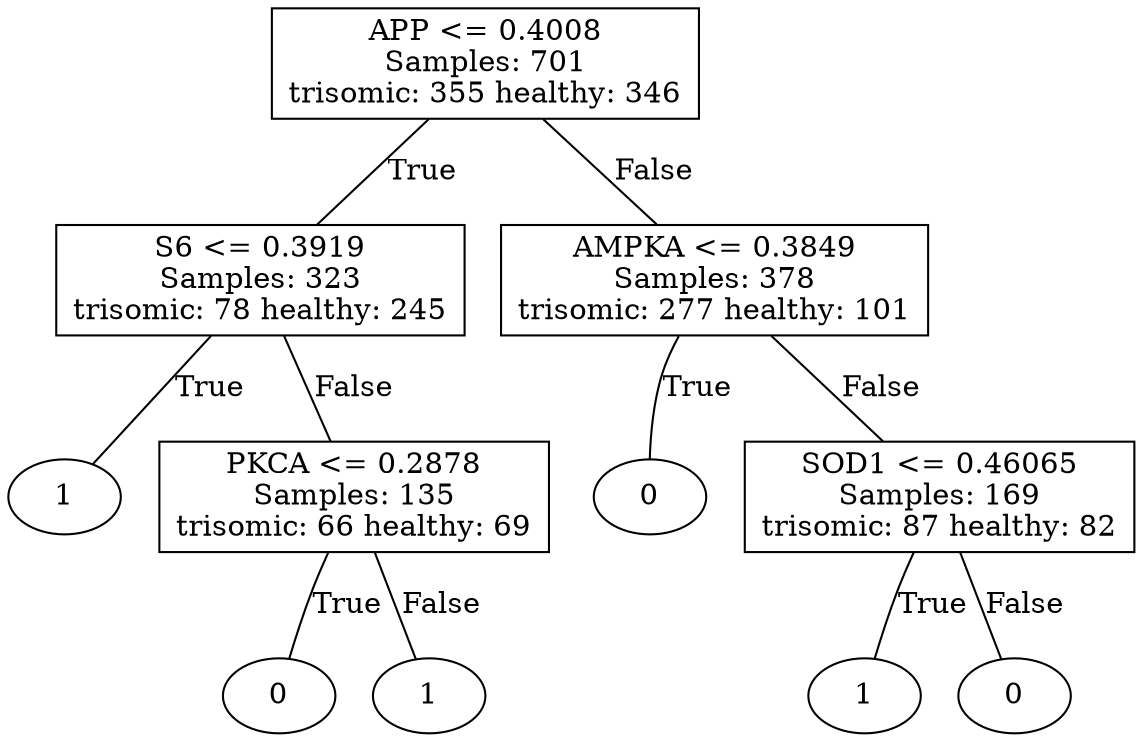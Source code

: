 graph G {
	graph [bb="0,0,480.5,348"];
	node [label="\N"];
	0	 [fillcolor=red,
		height=0.73611,
		label="APP <= 0.4008\nSamples: 701\ntrisomic: 355 healthy: 346",
		pos="232,321.5",
		shape=box,
		style=solid,
		width=2.1944];
	1	 [fillcolor=red,
		height=0.73611,
		label="S6 <= 0.3919\nSamples: 323\ntrisomic: 78 healthy: 245",
		pos="131,217.5",
		shape=box,
		style=solid,
		width=2.1111];
	0 -- 1	 [label=True,
		lp="201.5,269.5",
		pos="206.51,294.76 191.2,279.3 171.79,259.69 156.48,244.23"];
	6	 [fillcolor=red,
		height=0.73611,
		label="AMPKA <= 0.3849\nSamples: 378\ntrisomic: 277 healthy: 101",
		pos="304,217.5",
		shape=box,
		style=solid,
		width=2.1944];
	0 -- 6	 [label=False,
		lp="288,269.5",
		pos="250.17,294.76 261.08,279.3 274.92,259.69 285.84,244.23"];
	2	 [fillcolor=red,
		height=0.5,
		label=1,
		pos="27,113.5",
		shape=oval,
		style=solid,
		width=0.75];
	1 -- 2	 [label=True,
		lp="99.5,165.5",
		pos="104.76,190.76 84.779,171.17 58.015,144.92 41.666,128.88"];
	3	 [fillcolor=red,
		height=0.73611,
		label="PKCA <= 0.2878\nSamples: 135\ntrisomic: 66 healthy: 69",
		pos="145,113.5",
		shape=box,
		style=solid,
		width=2.0139];
	1 -- 3	 [label=False,
		lp="154,165.5",
		pos="134.53,190.76 136.66,175.3 139.35,155.69 141.47,140.23"];
	4	 [fillcolor=red,
		height=0.5,
		label=0,
		pos="109,18",
		shape=oval,
		style=solid,
		width=0.75];
	3 -- 4	 [label=True,
		lp="142.5,61.5",
		pos="135.16,86.951 128.88,70.622 120.9,49.915 115.42,35.675"];
	5	 [fillcolor=red,
		height=0.5,
		label=1,
		pos="181,18",
		shape=oval,
		style=solid,
		width=0.75];
	3 -- 5	 [label=False,
		lp="183,61.5",
		pos="154.84,86.951 161.12,70.622 169.1,49.915 174.58,35.675"];
	7	 [fillcolor=red,
		height=0.5,
		label=0,
		pos="290,113.5",
		shape=oval,
		style=solid,
		width=0.75];
	6 -- 7	 [label=True,
		lp="311.5,165.5",
		pos="300.47,190.76 297.92,172.23 294.56,147.75 292.34,131.58"];
	8	 [fillcolor=red,
		height=0.73611,
		label="SOD1 <= 0.46065\nSamples: 169\ntrisomic: 87 healthy: 82",
		pos="408,113.5",
		shape=box,
		style=solid,
		width=2.0139];
	6 -- 8	 [label=False,
		lp="378,165.5",
		pos="330.24,190.76 346.01,175.3 366,155.69 381.76,140.23"];
	9	 [fillcolor=red,
		height=0.5,
		label=1,
		pos="372,18",
		shape=oval,
		style=solid,
		width=0.75];
	8 -- 9	 [label=True,
		lp="404.5,61.5",
		pos="398.16,86.951 391.88,70.622 383.9,49.915 378.42,35.675"];
	10	 [fillcolor=red,
		height=0.5,
		label=0,
		pos="444,18",
		shape=oval,
		style=solid,
		width=0.75];
	8 -- 10	 [label=False,
		lp="445,61.5",
		pos="417.84,86.951 424.12,70.622 432.1,49.915 437.58,35.675"];
}
